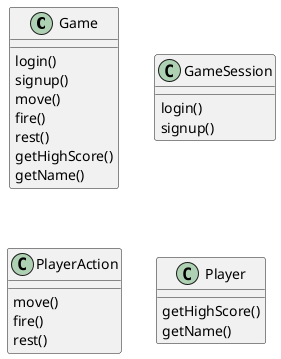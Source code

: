 @startuml
class Game {
login()
signup()
move()
fire()
rest()
getHighScore()
getName()
}

class GameSession {
login()
signup()
}
class PlayerAction {
move()
fire()
rest()
}
class Player {
getHighScore()
getName()
}
@enduml